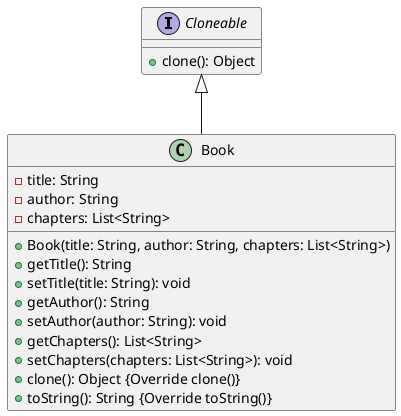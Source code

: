 @startuml

interface Cloneable {
    +clone(): Object
}

class Book {
    - title: String
    - author: String
    - chapters: List<String>

    + Book(title: String, author: String, chapters: List<String>)
    + getTitle(): String
    + setTitle(title: String): void
    + getAuthor(): String
    + setAuthor(author: String): void
    + getChapters(): List<String>
    + setChapters(chapters: List<String>): void
    + clone(): Object {Override clone()}
    + toString(): String {Override toString()}
}

Cloneable <|-- Book

@enduml
